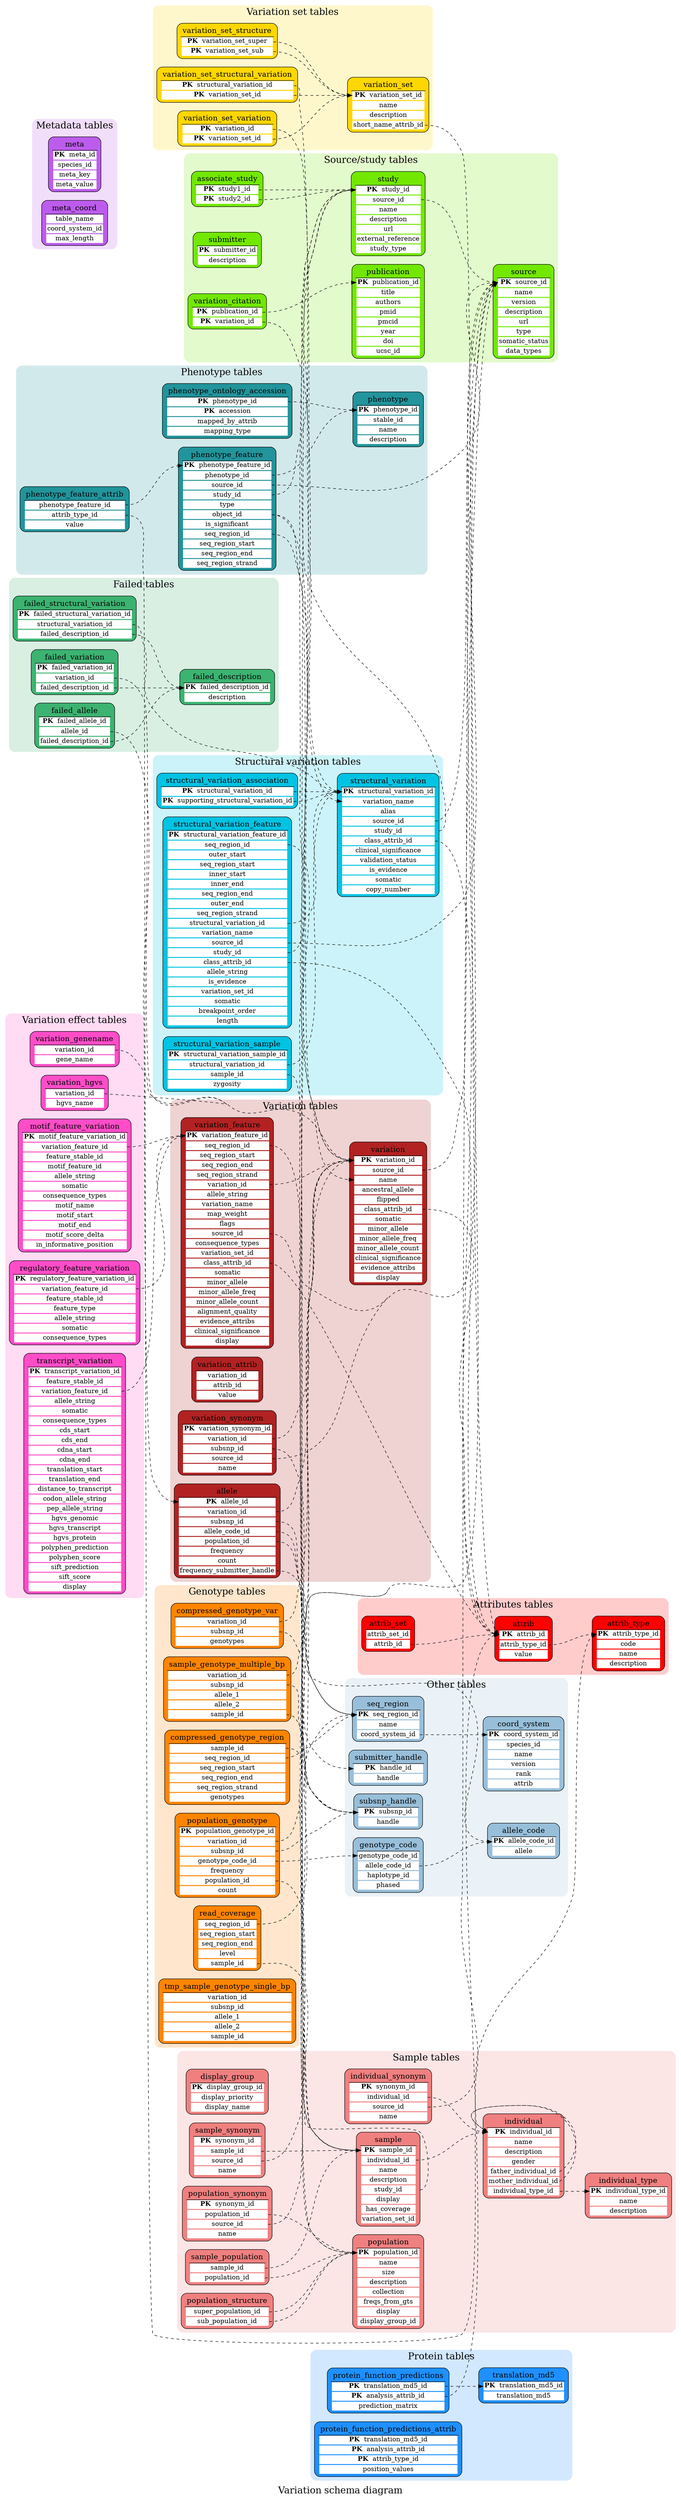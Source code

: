 digraph test {
	ratio="compress"; concentrate = "true"; fontsize = "20"; label = "Variation schema diagram"; rankdir = "LR";
	allele [fillcolor="#B22222", label=<<table border="0"><th><td><font point-size="16">allele</font></td></th><hr/><tr><td bgcolor="white" port="portallele_id"><B>PK</B>&nbsp;&nbsp;allele_id</td></tr><tr><td bgcolor="white" port="portvariation_id">variation_id</td></tr><tr><td bgcolor="white" port="portsubsnp_id">subsnp_id</td></tr><tr><td bgcolor="white" port="portallele_code_id">allele_code_id</td></tr><tr><td bgcolor="white" port="portpopulation_id">population_id</td></tr><tr><td bgcolor="white" port="portfrequency">frequency</td></tr><tr><td bgcolor="white" port="portcount">count</td></tr><tr><td bgcolor="white" port="portfrequency_submitter_handle">frequency_submitter_handle</td></tr></table>>, shape="box", style="filled,rounded"];
	allele_code [fillcolor="#98BFDA", label=<<table border="0"><th><td><font point-size="16">allele_code</font></td></th><hr/><tr><td bgcolor="white" port="portallele_code_id"><B>PK</B>&nbsp;&nbsp;allele_code_id</td></tr><tr><td bgcolor="white" port="portallele">allele</td></tr></table>>, shape="box", style="filled,rounded"];
	associate_study [fillcolor="#72E800", label=<<table border="0"><th><td><font point-size="16">associate_study</font></td></th><hr/><tr><td bgcolor="white" port="portstudy1_id"><B>PK</B>&nbsp;&nbsp;study1_id</td></tr><tr><td bgcolor="white" port="portstudy2_id"><B>PK</B>&nbsp;&nbsp;study2_id</td></tr></table>>, shape="box", style="filled,rounded"];
	attrib [fillcolor="#FF0000", label=<<table border="0"><th><td><font point-size="16">attrib</font></td></th><hr/><tr><td bgcolor="white" port="portattrib_id"><B>PK</B>&nbsp;&nbsp;attrib_id</td></tr><tr><td bgcolor="white" port="portattrib_type_id">attrib_type_id</td></tr><tr><td bgcolor="white" port="portvalue">value</td></tr></table>>, shape="box", style="filled,rounded"];
	attrib_set [fillcolor="#FF0000", label=<<table border="0"><th><td><font point-size="16">attrib_set</font></td></th><hr/><tr><td bgcolor="white" port="portattrib_set_id">attrib_set_id</td></tr><tr><td bgcolor="white" port="portattrib_id">attrib_id</td></tr></table>>, shape="box", style="filled,rounded"];
	attrib_type [fillcolor="#FF0000", label=<<table border="0"><th><td><font point-size="16">attrib_type</font></td></th><hr/><tr><td bgcolor="white" port="portattrib_type_id"><B>PK</B>&nbsp;&nbsp;attrib_type_id</td></tr><tr><td bgcolor="white" port="portcode">code</td></tr><tr><td bgcolor="white" port="portname">name</td></tr><tr><td bgcolor="white" port="portdescription">description</td></tr></table>>, shape="box", style="filled,rounded"];
	compressed_genotype_region [fillcolor="#FF8500", label=<<table border="0"><th><td><font point-size="16">compressed_genotype_region</font></td></th><hr/><tr><td bgcolor="white" port="portsample_id">sample_id</td></tr><tr><td bgcolor="white" port="portseq_region_id">seq_region_id</td></tr><tr><td bgcolor="white" port="portseq_region_start">seq_region_start</td></tr><tr><td bgcolor="white" port="portseq_region_end">seq_region_end</td></tr><tr><td bgcolor="white" port="portseq_region_strand">seq_region_strand</td></tr><tr><td bgcolor="white" port="portgenotypes">genotypes</td></tr></table>>, shape="box", style="filled,rounded"];
	compressed_genotype_var [fillcolor="#FF8500", label=<<table border="0"><th><td><font point-size="16">compressed_genotype_var</font></td></th><hr/><tr><td bgcolor="white" port="portvariation_id">variation_id</td></tr><tr><td bgcolor="white" port="portsubsnp_id">subsnp_id</td></tr><tr><td bgcolor="white" port="portgenotypes">genotypes</td></tr></table>>, shape="box", style="filled,rounded"];
	coord_system [fillcolor="#98BFDA", label=<<table border="0"><th><td><font point-size="16">coord_system</font></td></th><hr/><tr><td bgcolor="white" port="portcoord_system_id"><B>PK</B>&nbsp;&nbsp;coord_system_id</td></tr><tr><td bgcolor="white" port="portspecies_id">species_id</td></tr><tr><td bgcolor="white" port="portname">name</td></tr><tr><td bgcolor="white" port="portversion">version</td></tr><tr><td bgcolor="white" port="portrank">rank</td></tr><tr><td bgcolor="white" port="portattrib">attrib</td></tr></table>>, shape="box", style="filled,rounded"];
	display_group [fillcolor="#F08080", label=<<table border="0"><th><td><font point-size="16">display_group</font></td></th><hr/><tr><td bgcolor="white" port="portdisplay_group_id"><B>PK</B>&nbsp;&nbsp;display_group_id</td></tr><tr><td bgcolor="white" port="portdisplay_priority">display_priority</td></tr><tr><td bgcolor="white" port="portdisplay_name">display_name</td></tr></table>>, shape="box", style="filled,rounded"];
	failed_allele [fillcolor="#3CB371", label=<<table border="0"><th><td><font point-size="16">failed_allele</font></td></th><hr/><tr><td bgcolor="white" port="portfailed_allele_id"><B>PK</B>&nbsp;&nbsp;failed_allele_id</td></tr><tr><td bgcolor="white" port="portallele_id">allele_id</td></tr><tr><td bgcolor="white" port="portfailed_description_id">failed_description_id</td></tr></table>>, shape="box", style="filled,rounded"];
	failed_description [fillcolor="#3CB371", label=<<table border="0"><th><td><font point-size="16">failed_description</font></td></th><hr/><tr><td bgcolor="white" port="portfailed_description_id"><B>PK</B>&nbsp;&nbsp;failed_description_id</td></tr><tr><td bgcolor="white" port="portdescription">description</td></tr></table>>, shape="box", style="filled,rounded"];
	failed_structural_variation [fillcolor="#3CB371", label=<<table border="0"><th><td><font point-size="16">failed_structural_variation</font></td></th><hr/><tr><td bgcolor="white" port="portfailed_structural_variation_id"><B>PK</B>&nbsp;&nbsp;failed_structural_variation_id</td></tr><tr><td bgcolor="white" port="portstructural_variation_id">structural_variation_id</td></tr><tr><td bgcolor="white" port="portfailed_description_id">failed_description_id</td></tr></table>>, shape="box", style="filled,rounded"];
	failed_variation [fillcolor="#3CB371", label=<<table border="0"><th><td><font point-size="16">failed_variation</font></td></th><hr/><tr><td bgcolor="white" port="portfailed_variation_id"><B>PK</B>&nbsp;&nbsp;failed_variation_id</td></tr><tr><td bgcolor="white" port="portvariation_id">variation_id</td></tr><tr><td bgcolor="white" port="portfailed_description_id">failed_description_id</td></tr></table>>, shape="box", style="filled,rounded"];
	genotype_code [fillcolor="#98BFDA", label=<<table border="0"><th><td><font point-size="16">genotype_code</font></td></th><hr/><tr><td bgcolor="white" port="portgenotype_code_id">genotype_code_id</td></tr><tr><td bgcolor="white" port="portallele_code_id">allele_code_id</td></tr><tr><td bgcolor="white" port="porthaplotype_id">haplotype_id</td></tr><tr><td bgcolor="white" port="portphased">phased</td></tr></table>>, shape="box", style="filled,rounded"];
	individual [fillcolor="#F08080", label=<<table border="0"><th><td><font point-size="16">individual</font></td></th><hr/><tr><td bgcolor="white" port="portindividual_id"><B>PK</B>&nbsp;&nbsp;individual_id</td></tr><tr><td bgcolor="white" port="portname">name</td></tr><tr><td bgcolor="white" port="portdescription">description</td></tr><tr><td bgcolor="white" port="portgender">gender</td></tr><tr><td bgcolor="white" port="portfather_individual_id">father_individual_id</td></tr><tr><td bgcolor="white" port="portmother_individual_id">mother_individual_id</td></tr><tr><td bgcolor="white" port="portindividual_type_id">individual_type_id</td></tr></table>>, shape="box", style="filled,rounded"];
	individual_synonym [fillcolor="#F08080", label=<<table border="0"><th><td><font point-size="16">individual_synonym</font></td></th><hr/><tr><td bgcolor="white" port="portsynonym_id"><B>PK</B>&nbsp;&nbsp;synonym_id</td></tr><tr><td bgcolor="white" port="portindividual_id">individual_id</td></tr><tr><td bgcolor="white" port="portsource_id">source_id</td></tr><tr><td bgcolor="white" port="portname">name</td></tr></table>>, shape="box", style="filled,rounded"];
	individual_type [fillcolor="#F08080", label=<<table border="0"><th><td><font point-size="16">individual_type</font></td></th><hr/><tr><td bgcolor="white" port="portindividual_type_id"><B>PK</B>&nbsp;&nbsp;individual_type_id</td></tr><tr><td bgcolor="white" port="portname">name</td></tr><tr><td bgcolor="white" port="portdescription">description</td></tr></table>>, shape="box", style="filled,rounded"];
	meta [fillcolor="#BC5CEC", label=<<table border="0"><th><td><font point-size="16">meta</font></td></th><hr/><tr><td bgcolor="white" port="portmeta_id"><B>PK</B>&nbsp;&nbsp;meta_id</td></tr><tr><td bgcolor="white" port="portspecies_id">species_id</td></tr><tr><td bgcolor="white" port="portmeta_key">meta_key</td></tr><tr><td bgcolor="white" port="portmeta_value">meta_value</td></tr></table>>, shape="box", style="filled,rounded"];
	meta_coord [fillcolor="#BC5CEC", label=<<table border="0"><th><td><font point-size="16">meta_coord</font></td></th><hr/><tr><td bgcolor="white" port="porttable_name">table_name</td></tr><tr><td bgcolor="white" port="portcoord_system_id">coord_system_id</td></tr><tr><td bgcolor="white" port="portmax_length">max_length</td></tr></table>>, shape="box", style="filled,rounded"];
	motif_feature_variation [fillcolor="#FF4DC8", label=<<table border="0"><th><td><font point-size="16">motif_feature_variation</font></td></th><hr/><tr><td bgcolor="white" port="portmotif_feature_variation_id"><B>PK</B>&nbsp;&nbsp;motif_feature_variation_id</td></tr><tr><td bgcolor="white" port="portvariation_feature_id">variation_feature_id</td></tr><tr><td bgcolor="white" port="portfeature_stable_id">feature_stable_id</td></tr><tr><td bgcolor="white" port="portmotif_feature_id">motif_feature_id</td></tr><tr><td bgcolor="white" port="portallele_string">allele_string</td></tr><tr><td bgcolor="white" port="portsomatic">somatic</td></tr><tr><td bgcolor="white" port="portconsequence_types">consequence_types</td></tr><tr><td bgcolor="white" port="portmotif_name">motif_name</td></tr><tr><td bgcolor="white" port="portmotif_start">motif_start</td></tr><tr><td bgcolor="white" port="portmotif_end">motif_end</td></tr><tr><td bgcolor="white" port="portmotif_score_delta">motif_score_delta</td></tr><tr><td bgcolor="white" port="portin_informative_position">in_informative_position</td></tr></table>>, shape="box", style="filled,rounded"];
	phenotype [fillcolor="#22949B", label=<<table border="0"><th><td><font point-size="16">phenotype</font></td></th><hr/><tr><td bgcolor="white" port="portphenotype_id"><B>PK</B>&nbsp;&nbsp;phenotype_id</td></tr><tr><td bgcolor="white" port="portstable_id">stable_id</td></tr><tr><td bgcolor="white" port="portname">name</td></tr><tr><td bgcolor="white" port="portdescription">description</td></tr></table>>, shape="box", style="filled,rounded"];
	phenotype_feature [fillcolor="#22949B", label=<<table border="0"><th><td><font point-size="16">phenotype_feature</font></td></th><hr/><tr><td bgcolor="white" port="portphenotype_feature_id"><B>PK</B>&nbsp;&nbsp;phenotype_feature_id</td></tr><tr><td bgcolor="white" port="portphenotype_id">phenotype_id</td></tr><tr><td bgcolor="white" port="portsource_id">source_id</td></tr><tr><td bgcolor="white" port="portstudy_id">study_id</td></tr><tr><td bgcolor="white" port="porttype">type</td></tr><tr><td bgcolor="white" port="portobject_id">object_id</td></tr><tr><td bgcolor="white" port="portis_significant">is_significant</td></tr><tr><td bgcolor="white" port="portseq_region_id">seq_region_id</td></tr><tr><td bgcolor="white" port="portseq_region_start">seq_region_start</td></tr><tr><td bgcolor="white" port="portseq_region_end">seq_region_end</td></tr><tr><td bgcolor="white" port="portseq_region_strand">seq_region_strand</td></tr></table>>, shape="box", style="filled,rounded"];
	phenotype_feature_attrib [fillcolor="#22949B", label=<<table border="0"><th><td><font point-size="16">phenotype_feature_attrib</font></td></th><hr/><tr><td bgcolor="white" port="portphenotype_feature_id">phenotype_feature_id</td></tr><tr><td bgcolor="white" port="portattrib_type_id">attrib_type_id</td></tr><tr><td bgcolor="white" port="portvalue">value</td></tr></table>>, shape="box", style="filled,rounded"];
	phenotype_ontology_accession [fillcolor="#22949B", label=<<table border="0"><th><td><font point-size="16">phenotype_ontology_accession</font></td></th><hr/><tr><td bgcolor="white" port="portphenotype_id"><B>PK</B>&nbsp;&nbsp;phenotype_id</td></tr><tr><td bgcolor="white" port="portaccession"><B>PK</B>&nbsp;&nbsp;accession</td></tr><tr><td bgcolor="white" port="portmapped_by_attrib">mapped_by_attrib</td></tr><tr><td bgcolor="white" port="portmapping_type">mapping_type</td></tr></table>>, shape="box", style="filled,rounded"];
	population [fillcolor="#F08080", label=<<table border="0"><th><td><font point-size="16">population</font></td></th><hr/><tr><td bgcolor="white" port="portpopulation_id"><B>PK</B>&nbsp;&nbsp;population_id</td></tr><tr><td bgcolor="white" port="portname">name</td></tr><tr><td bgcolor="white" port="portsize">size</td></tr><tr><td bgcolor="white" port="portdescription">description</td></tr><tr><td bgcolor="white" port="portcollection">collection</td></tr><tr><td bgcolor="white" port="portfreqs_from_gts">freqs_from_gts</td></tr><tr><td bgcolor="white" port="portdisplay">display</td></tr><tr><td bgcolor="white" port="portdisplay_group_id">display_group_id</td></tr></table>>, shape="box", style="filled,rounded"];
	population_genotype [fillcolor="#FF8500", label=<<table border="0"><th><td><font point-size="16">population_genotype</font></td></th><hr/><tr><td bgcolor="white" port="portpopulation_genotype_id"><B>PK</B>&nbsp;&nbsp;population_genotype_id</td></tr><tr><td bgcolor="white" port="portvariation_id">variation_id</td></tr><tr><td bgcolor="white" port="portsubsnp_id">subsnp_id</td></tr><tr><td bgcolor="white" port="portgenotype_code_id">genotype_code_id</td></tr><tr><td bgcolor="white" port="portfrequency">frequency</td></tr><tr><td bgcolor="white" port="portpopulation_id">population_id</td></tr><tr><td bgcolor="white" port="portcount">count</td></tr></table>>, shape="box", style="filled,rounded"];
	population_structure [fillcolor="#F08080", label=<<table border="0"><th><td><font point-size="16">population_structure</font></td></th><hr/><tr><td bgcolor="white" port="portsuper_population_id">super_population_id</td></tr><tr><td bgcolor="white" port="portsub_population_id">sub_population_id</td></tr></table>>, shape="box", style="filled,rounded"];
	population_synonym [fillcolor="#F08080", label=<<table border="0"><th><td><font point-size="16">population_synonym</font></td></th><hr/><tr><td bgcolor="white" port="portsynonym_id"><B>PK</B>&nbsp;&nbsp;synonym_id</td></tr><tr><td bgcolor="white" port="portpopulation_id">population_id</td></tr><tr><td bgcolor="white" port="portsource_id">source_id</td></tr><tr><td bgcolor="white" port="portname">name</td></tr></table>>, shape="box", style="filled,rounded"];
	protein_function_predictions [fillcolor="#1E90FF", label=<<table border="0"><th><td><font point-size="16">protein_function_predictions</font></td></th><hr/><tr><td bgcolor="white" port="porttranslation_md5_id"><B>PK</B>&nbsp;&nbsp;translation_md5_id</td></tr><tr><td bgcolor="white" port="portanalysis_attrib_id"><B>PK</B>&nbsp;&nbsp;analysis_attrib_id</td></tr><tr><td bgcolor="white" port="portprediction_matrix">prediction_matrix</td></tr></table>>, shape="box", style="filled,rounded"];
	protein_function_predictions_attrib [fillcolor="#1E90FF", label=<<table border="0"><th><td><font point-size="16">protein_function_predictions_attrib</font></td></th><hr/><tr><td bgcolor="white" port="porttranslation_md5_id"><B>PK</B>&nbsp;&nbsp;translation_md5_id</td></tr><tr><td bgcolor="white" port="portanalysis_attrib_id"><B>PK</B>&nbsp;&nbsp;analysis_attrib_id</td></tr><tr><td bgcolor="white" port="portattrib_type_id"><B>PK</B>&nbsp;&nbsp;attrib_type_id</td></tr><tr><td bgcolor="white" port="portposition_values">position_values</td></tr></table>>, shape="box", style="filled,rounded"];
	publication [fillcolor="#72E800", label=<<table border="0"><th><td><font point-size="16">publication</font></td></th><hr/><tr><td bgcolor="white" port="portpublication_id"><B>PK</B>&nbsp;&nbsp;publication_id</td></tr><tr><td bgcolor="white" port="porttitle">title</td></tr><tr><td bgcolor="white" port="portauthors">authors</td></tr><tr><td bgcolor="white" port="portpmid">pmid</td></tr><tr><td bgcolor="white" port="portpmcid">pmcid</td></tr><tr><td bgcolor="white" port="portyear">year</td></tr><tr><td bgcolor="white" port="portdoi">doi</td></tr><tr><td bgcolor="white" port="portucsc_id">ucsc_id</td></tr></table>>, shape="box", style="filled,rounded"];
	read_coverage [fillcolor="#FF8500", label=<<table border="0"><th><td><font point-size="16">read_coverage</font></td></th><hr/><tr><td bgcolor="white" port="portseq_region_id">seq_region_id</td></tr><tr><td bgcolor="white" port="portseq_region_start">seq_region_start</td></tr><tr><td bgcolor="white" port="portseq_region_end">seq_region_end</td></tr><tr><td bgcolor="white" port="portlevel">level</td></tr><tr><td bgcolor="white" port="portsample_id">sample_id</td></tr></table>>, shape="box", style="filled,rounded"];
	regulatory_feature_variation [fillcolor="#FF4DC8", label=<<table border="0"><th><td><font point-size="16">regulatory_feature_variation</font></td></th><hr/><tr><td bgcolor="white" port="portregulatory_feature_variation_id"><B>PK</B>&nbsp;&nbsp;regulatory_feature_variation_id</td></tr><tr><td bgcolor="white" port="portvariation_feature_id">variation_feature_id</td></tr><tr><td bgcolor="white" port="portfeature_stable_id">feature_stable_id</td></tr><tr><td bgcolor="white" port="portfeature_type">feature_type</td></tr><tr><td bgcolor="white" port="portallele_string">allele_string</td></tr><tr><td bgcolor="white" port="portsomatic">somatic</td></tr><tr><td bgcolor="white" port="portconsequence_types">consequence_types</td></tr></table>>, shape="box", style="filled,rounded"];
	sample [fillcolor="#F08080", label=<<table border="0"><th><td><font point-size="16">sample</font></td></th><hr/><tr><td bgcolor="white" port="portsample_id"><B>PK</B>&nbsp;&nbsp;sample_id</td></tr><tr><td bgcolor="white" port="portindividual_id">individual_id</td></tr><tr><td bgcolor="white" port="portname">name</td></tr><tr><td bgcolor="white" port="portdescription">description</td></tr><tr><td bgcolor="white" port="portstudy_id">study_id</td></tr><tr><td bgcolor="white" port="portdisplay">display</td></tr><tr><td bgcolor="white" port="porthas_coverage">has_coverage</td></tr><tr><td bgcolor="white" port="portvariation_set_id">variation_set_id</td></tr></table>>, shape="box", style="filled,rounded"];
	sample_genotype_multiple_bp [fillcolor="#FF8500", label=<<table border="0"><th><td><font point-size="16">sample_genotype_multiple_bp</font></td></th><hr/><tr><td bgcolor="white" port="portvariation_id">variation_id</td></tr><tr><td bgcolor="white" port="portsubsnp_id">subsnp_id</td></tr><tr><td bgcolor="white" port="portallele_1">allele_1</td></tr><tr><td bgcolor="white" port="portallele_2">allele_2</td></tr><tr><td bgcolor="white" port="portsample_id">sample_id</td></tr></table>>, shape="box", style="filled,rounded"];
	sample_population [fillcolor="#F08080", label=<<table border="0"><th><td><font point-size="16">sample_population</font></td></th><hr/><tr><td bgcolor="white" port="portsample_id">sample_id</td></tr><tr><td bgcolor="white" port="portpopulation_id">population_id</td></tr></table>>, shape="box", style="filled,rounded"];
	sample_synonym [fillcolor="#F08080", label=<<table border="0"><th><td><font point-size="16">sample_synonym</font></td></th><hr/><tr><td bgcolor="white" port="portsynonym_id"><B>PK</B>&nbsp;&nbsp;synonym_id</td></tr><tr><td bgcolor="white" port="portsample_id">sample_id</td></tr><tr><td bgcolor="white" port="portsource_id">source_id</td></tr><tr><td bgcolor="white" port="portname">name</td></tr></table>>, shape="box", style="filled,rounded"];
	seq_region [fillcolor="#98BFDA", label=<<table border="0"><th><td><font point-size="16">seq_region</font></td></th><hr/><tr><td bgcolor="white" port="portseq_region_id"><B>PK</B>&nbsp;&nbsp;seq_region_id</td></tr><tr><td bgcolor="white" port="portname">name</td></tr><tr><td bgcolor="white" port="portcoord_system_id">coord_system_id</td></tr></table>>, shape="box", style="filled,rounded"];
	source [fillcolor="#72E800", label=<<table border="0"><th><td><font point-size="16">source</font></td></th><hr/><tr><td bgcolor="white" port="portsource_id"><B>PK</B>&nbsp;&nbsp;source_id</td></tr><tr><td bgcolor="white" port="portname">name</td></tr><tr><td bgcolor="white" port="portversion">version</td></tr><tr><td bgcolor="white" port="portdescription">description</td></tr><tr><td bgcolor="white" port="porturl">url</td></tr><tr><td bgcolor="white" port="porttype">type</td></tr><tr><td bgcolor="white" port="portsomatic_status">somatic_status</td></tr><tr><td bgcolor="white" port="portdata_types">data_types</td></tr></table>>, shape="box", style="filled,rounded"];
	structural_variation [fillcolor="#01C3E3", label=<<table border="0"><th><td><font point-size="16">structural_variation</font></td></th><hr/><tr><td bgcolor="white" port="portstructural_variation_id"><B>PK</B>&nbsp;&nbsp;structural_variation_id</td></tr><tr><td bgcolor="white" port="portvariation_name">variation_name</td></tr><tr><td bgcolor="white" port="portalias">alias</td></tr><tr><td bgcolor="white" port="portsource_id">source_id</td></tr><tr><td bgcolor="white" port="portstudy_id">study_id</td></tr><tr><td bgcolor="white" port="portclass_attrib_id">class_attrib_id</td></tr><tr><td bgcolor="white" port="portclinical_significance">clinical_significance</td></tr><tr><td bgcolor="white" port="portvalidation_status">validation_status</td></tr><tr><td bgcolor="white" port="portis_evidence">is_evidence</td></tr><tr><td bgcolor="white" port="portsomatic">somatic</td></tr><tr><td bgcolor="white" port="portcopy_number">copy_number</td></tr></table>>, shape="box", style="filled,rounded"];
	structural_variation_association [fillcolor="#01C3E3", label=<<table border="0"><th><td><font point-size="16">structural_variation_association</font></td></th><hr/><tr><td bgcolor="white" port="portstructural_variation_id"><B>PK</B>&nbsp;&nbsp;structural_variation_id</td></tr><tr><td bgcolor="white" port="portsupporting_structural_variation_id"><B>PK</B>&nbsp;&nbsp;supporting_structural_variation_id</td></tr></table>>, shape="box", style="filled,rounded"];
	structural_variation_feature [fillcolor="#01C3E3", label=<<table border="0"><th><td><font point-size="16">structural_variation_feature</font></td></th><hr/><tr><td bgcolor="white" port="portstructural_variation_feature_id"><B>PK</B>&nbsp;&nbsp;structural_variation_feature_id</td></tr><tr><td bgcolor="white" port="portseq_region_id">seq_region_id</td></tr><tr><td bgcolor="white" port="portouter_start">outer_start</td></tr><tr><td bgcolor="white" port="portseq_region_start">seq_region_start</td></tr><tr><td bgcolor="white" port="portinner_start">inner_start</td></tr><tr><td bgcolor="white" port="portinner_end">inner_end</td></tr><tr><td bgcolor="white" port="portseq_region_end">seq_region_end</td></tr><tr><td bgcolor="white" port="portouter_end">outer_end</td></tr><tr><td bgcolor="white" port="portseq_region_strand">seq_region_strand</td></tr><tr><td bgcolor="white" port="portstructural_variation_id">structural_variation_id</td></tr><tr><td bgcolor="white" port="portvariation_name">variation_name</td></tr><tr><td bgcolor="white" port="portsource_id">source_id</td></tr><tr><td bgcolor="white" port="portstudy_id">study_id</td></tr><tr><td bgcolor="white" port="portclass_attrib_id">class_attrib_id</td></tr><tr><td bgcolor="white" port="portallele_string">allele_string</td></tr><tr><td bgcolor="white" port="portis_evidence">is_evidence</td></tr><tr><td bgcolor="white" port="portvariation_set_id">variation_set_id</td></tr><tr><td bgcolor="white" port="portsomatic">somatic</td></tr><tr><td bgcolor="white" port="portbreakpoint_order">breakpoint_order</td></tr><tr><td bgcolor="white" port="portlength">length</td></tr></table>>, shape="box", style="filled,rounded"];
	structural_variation_sample [fillcolor="#01C3E3", label=<<table border="0"><th><td><font point-size="16">structural_variation_sample</font></td></th><hr/><tr><td bgcolor="white" port="portstructural_variation_sample_id"><B>PK</B>&nbsp;&nbsp;structural_variation_sample_id</td></tr><tr><td bgcolor="white" port="portstructural_variation_id">structural_variation_id</td></tr><tr><td bgcolor="white" port="portsample_id">sample_id</td></tr><tr><td bgcolor="white" port="portzygosity">zygosity</td></tr></table>>, shape="box", style="filled,rounded"];
	study [fillcolor="#72E800", label=<<table border="0"><th><td><font point-size="16">study</font></td></th><hr/><tr><td bgcolor="white" port="portstudy_id"><B>PK</B>&nbsp;&nbsp;study_id</td></tr><tr><td bgcolor="white" port="portsource_id">source_id</td></tr><tr><td bgcolor="white" port="portname">name</td></tr><tr><td bgcolor="white" port="portdescription">description</td></tr><tr><td bgcolor="white" port="porturl">url</td></tr><tr><td bgcolor="white" port="portexternal_reference">external_reference</td></tr><tr><td bgcolor="white" port="portstudy_type">study_type</td></tr></table>>, shape="box", style="filled,rounded"];
	submitter [fillcolor="#72E800", label=<<table border="0"><th><td><font point-size="16">submitter</font></td></th><hr/><tr><td bgcolor="white" port="portsubmitter_id"><B>PK</B>&nbsp;&nbsp;submitter_id</td></tr><tr><td bgcolor="white" port="portdescription">description</td></tr></table>>, shape="box", style="filled,rounded"];
	submitter_handle [fillcolor="#98BFDA", label=<<table border="0"><th><td><font point-size="16">submitter_handle</font></td></th><hr/><tr><td bgcolor="white" port="porthandle_id"><B>PK</B>&nbsp;&nbsp;handle_id</td></tr><tr><td bgcolor="white" port="porthandle">handle</td></tr></table>>, shape="box", style="filled,rounded"];
	subsnp_handle [fillcolor="#98BFDA", label=<<table border="0"><th><td><font point-size="16">subsnp_handle</font></td></th><hr/><tr><td bgcolor="white" port="portsubsnp_id"><B>PK</B>&nbsp;&nbsp;subsnp_id</td></tr><tr><td bgcolor="white" port="porthandle">handle</td></tr></table>>, shape="box", style="filled,rounded"];
	tmp_sample_genotype_single_bp [fillcolor="#FF8500", label=<<table border="0"><th><td><font point-size="16">tmp_sample_genotype_single_bp</font></td></th><hr/><tr><td bgcolor="white" port="portvariation_id">variation_id</td></tr><tr><td bgcolor="white" port="portsubsnp_id">subsnp_id</td></tr><tr><td bgcolor="white" port="portallele_1">allele_1</td></tr><tr><td bgcolor="white" port="portallele_2">allele_2</td></tr><tr><td bgcolor="white" port="portsample_id">sample_id</td></tr></table>>, shape="box", style="filled,rounded"];
	transcript_variation [fillcolor="#FF4DC8", label=<<table border="0"><th><td><font point-size="16">transcript_variation</font></td></th><hr/><tr><td bgcolor="white" port="porttranscript_variation_id"><B>PK</B>&nbsp;&nbsp;transcript_variation_id</td></tr><tr><td bgcolor="white" port="portfeature_stable_id">feature_stable_id</td></tr><tr><td bgcolor="white" port="portvariation_feature_id">variation_feature_id</td></tr><tr><td bgcolor="white" port="portallele_string">allele_string</td></tr><tr><td bgcolor="white" port="portsomatic">somatic</td></tr><tr><td bgcolor="white" port="portconsequence_types">consequence_types</td></tr><tr><td bgcolor="white" port="portcds_start">cds_start</td></tr><tr><td bgcolor="white" port="portcds_end">cds_end</td></tr><tr><td bgcolor="white" port="portcdna_start">cdna_start</td></tr><tr><td bgcolor="white" port="portcdna_end">cdna_end</td></tr><tr><td bgcolor="white" port="porttranslation_start">translation_start</td></tr><tr><td bgcolor="white" port="porttranslation_end">translation_end</td></tr><tr><td bgcolor="white" port="portdistance_to_transcript">distance_to_transcript</td></tr><tr><td bgcolor="white" port="portcodon_allele_string">codon_allele_string</td></tr><tr><td bgcolor="white" port="portpep_allele_string">pep_allele_string</td></tr><tr><td bgcolor="white" port="porthgvs_genomic">hgvs_genomic</td></tr><tr><td bgcolor="white" port="porthgvs_transcript">hgvs_transcript</td></tr><tr><td bgcolor="white" port="porthgvs_protein">hgvs_protein</td></tr><tr><td bgcolor="white" port="portpolyphen_prediction">polyphen_prediction</td></tr><tr><td bgcolor="white" port="portpolyphen_score">polyphen_score</td></tr><tr><td bgcolor="white" port="portsift_prediction">sift_prediction</td></tr><tr><td bgcolor="white" port="portsift_score">sift_score</td></tr><tr><td bgcolor="white" port="portdisplay">display</td></tr></table>>, shape="box", style="filled,rounded"];
	translation_md5 [fillcolor="#1E90FF", label=<<table border="0"><th><td><font point-size="16">translation_md5</font></td></th><hr/><tr><td bgcolor="white" port="porttranslation_md5_id"><B>PK</B>&nbsp;&nbsp;translation_md5_id</td></tr><tr><td bgcolor="white" port="porttranslation_md5">translation_md5</td></tr></table>>, shape="box", style="filled,rounded"];
	variation [fillcolor="#B22222", label=<<table border="0"><th><td><font point-size="16">variation</font></td></th><hr/><tr><td bgcolor="white" port="portvariation_id"><B>PK</B>&nbsp;&nbsp;variation_id</td></tr><tr><td bgcolor="white" port="portsource_id">source_id</td></tr><tr><td bgcolor="white" port="portname">name</td></tr><tr><td bgcolor="white" port="portancestral_allele">ancestral_allele</td></tr><tr><td bgcolor="white" port="portflipped">flipped</td></tr><tr><td bgcolor="white" port="portclass_attrib_id">class_attrib_id</td></tr><tr><td bgcolor="white" port="portsomatic">somatic</td></tr><tr><td bgcolor="white" port="portminor_allele">minor_allele</td></tr><tr><td bgcolor="white" port="portminor_allele_freq">minor_allele_freq</td></tr><tr><td bgcolor="white" port="portminor_allele_count">minor_allele_count</td></tr><tr><td bgcolor="white" port="portclinical_significance">clinical_significance</td></tr><tr><td bgcolor="white" port="portevidence_attribs">evidence_attribs</td></tr><tr><td bgcolor="white" port="portdisplay">display</td></tr></table>>, shape="box", style="filled,rounded"];
	variation_attrib [fillcolor="#B22222", label=<<table border="0"><th><td><font point-size="16">variation_attrib</font></td></th><hr/><tr><td bgcolor="white" port="portvariation_id">variation_id</td></tr><tr><td bgcolor="white" port="portattrib_id">attrib_id</td></tr><tr><td bgcolor="white" port="portvalue">value</td></tr></table>>, shape="box", style="filled,rounded"];
	variation_citation [fillcolor="#72E800", label=<<table border="0"><th><td><font point-size="16">variation_citation</font></td></th><hr/><tr><td bgcolor="white" port="portpublication_id"><B>PK</B>&nbsp;&nbsp;publication_id</td></tr><tr><td bgcolor="white" port="portvariation_id"><B>PK</B>&nbsp;&nbsp;variation_id</td></tr></table>>, shape="box", style="filled,rounded"];
	variation_feature [fillcolor="#B22222", label=<<table border="0"><th><td><font point-size="16">variation_feature</font></td></th><hr/><tr><td bgcolor="white" port="portvariation_feature_id"><B>PK</B>&nbsp;&nbsp;variation_feature_id</td></tr><tr><td bgcolor="white" port="portseq_region_id">seq_region_id</td></tr><tr><td bgcolor="white" port="portseq_region_start">seq_region_start</td></tr><tr><td bgcolor="white" port="portseq_region_end">seq_region_end</td></tr><tr><td bgcolor="white" port="portseq_region_strand">seq_region_strand</td></tr><tr><td bgcolor="white" port="portvariation_id">variation_id</td></tr><tr><td bgcolor="white" port="portallele_string">allele_string</td></tr><tr><td bgcolor="white" port="portvariation_name">variation_name</td></tr><tr><td bgcolor="white" port="portmap_weight">map_weight</td></tr><tr><td bgcolor="white" port="portflags">flags</td></tr><tr><td bgcolor="white" port="portsource_id">source_id</td></tr><tr><td bgcolor="white" port="portconsequence_types">consequence_types</td></tr><tr><td bgcolor="white" port="portvariation_set_id">variation_set_id</td></tr><tr><td bgcolor="white" port="portclass_attrib_id">class_attrib_id</td></tr><tr><td bgcolor="white" port="portsomatic">somatic</td></tr><tr><td bgcolor="white" port="portminor_allele">minor_allele</td></tr><tr><td bgcolor="white" port="portminor_allele_freq">minor_allele_freq</td></tr><tr><td bgcolor="white" port="portminor_allele_count">minor_allele_count</td></tr><tr><td bgcolor="white" port="portalignment_quality">alignment_quality</td></tr><tr><td bgcolor="white" port="portevidence_attribs">evidence_attribs</td></tr><tr><td bgcolor="white" port="portclinical_significance">clinical_significance</td></tr><tr><td bgcolor="white" port="portdisplay">display</td></tr></table>>, shape="box", style="filled,rounded"];
	variation_genename [fillcolor="#FF4DC8", label=<<table border="0"><th><td><font point-size="16">variation_genename</font></td></th><hr/><tr><td bgcolor="white" port="portvariation_id">variation_id</td></tr><tr><td bgcolor="white" port="portgene_name">gene_name</td></tr></table>>, shape="box", style="filled,rounded"];
	variation_hgvs [fillcolor="#FF4DC8", label=<<table border="0"><th><td><font point-size="16">variation_hgvs</font></td></th><hr/><tr><td bgcolor="white" port="portvariation_id">variation_id</td></tr><tr><td bgcolor="white" port="porthgvs_name">hgvs_name</td></tr></table>>, shape="box", style="filled,rounded"];
	variation_set [fillcolor="#FFD700", label=<<table border="0"><th><td><font point-size="16">variation_set</font></td></th><hr/><tr><td bgcolor="white" port="portvariation_set_id"><B>PK</B>&nbsp;&nbsp;variation_set_id</td></tr><tr><td bgcolor="white" port="portname">name</td></tr><tr><td bgcolor="white" port="portdescription">description</td></tr><tr><td bgcolor="white" port="portshort_name_attrib_id">short_name_attrib_id</td></tr></table>>, shape="box", style="filled,rounded"];
	variation_set_structural_variation [fillcolor="#FFD700", label=<<table border="0"><th><td><font point-size="16">variation_set_structural_variation</font></td></th><hr/><tr><td bgcolor="white" port="portstructural_variation_id"><B>PK</B>&nbsp;&nbsp;structural_variation_id</td></tr><tr><td bgcolor="white" port="portvariation_set_id"><B>PK</B>&nbsp;&nbsp;variation_set_id</td></tr></table>>, shape="box", style="filled,rounded"];
	variation_set_structure [fillcolor="#FFD700", label=<<table border="0"><th><td><font point-size="16">variation_set_structure</font></td></th><hr/><tr><td bgcolor="white" port="portvariation_set_super"><B>PK</B>&nbsp;&nbsp;variation_set_super</td></tr><tr><td bgcolor="white" port="portvariation_set_sub"><B>PK</B>&nbsp;&nbsp;variation_set_sub</td></tr></table>>, shape="box", style="filled,rounded"];
	variation_set_variation [fillcolor="#FFD700", label=<<table border="0"><th><td><font point-size="16">variation_set_variation</font></td></th><hr/><tr><td bgcolor="white" port="portvariation_id"><B>PK</B>&nbsp;&nbsp;variation_id</td></tr><tr><td bgcolor="white" port="portvariation_set_id"><B>PK</B>&nbsp;&nbsp;variation_set_id</td></tr></table>>, shape="box", style="filled,rounded"];
	variation_synonym [fillcolor="#B22222", label=<<table border="0"><th><td><font point-size="16">variation_synonym</font></td></th><hr/><tr><td bgcolor="white" port="portvariation_synonym_id"><B>PK</B>&nbsp;&nbsp;variation_synonym_id</td></tr><tr><td bgcolor="white" port="portvariation_id">variation_id</td></tr><tr><td bgcolor="white" port="portsubsnp_id">subsnp_id</td></tr><tr><td bgcolor="white" port="portsource_id">source_id</td></tr><tr><td bgcolor="white" port="portname">name</td></tr></table>>, shape="box", style="filled,rounded"];
	"allele":portallele_code_id:e -> "allele_code":portallele_code_id:w [style="dashed"];
	"allele":portpopulation_id:e -> "population":portpopulation_id:w [style="dashed"];
	"allele":portfrequency_submitter_handle:e -> "submitter_handle":porthandle_id:w [style="dashed"];
	"allele":portsubsnp_id:e -> "subsnp_handle":portsubsnp_id:w [style="dashed"];
	"allele":portvariation_id:e -> "variation":portvariation_id:w [style="dashed"];
	"associate_study":portstudy1_id:e -> "study":portstudy_id:w [style="dashed"];
	"associate_study":portstudy2_id:e -> "study":portstudy_id:w [style="dashed"];
	"attrib":portattrib_type_id:e -> "attrib_type":portattrib_type_id:w [style="dashed"];
	"attrib_set":portattrib_id:e -> "attrib":portattrib_id:w [style="dashed"];
	"compressed_genotype_region":portsample_id:e -> "sample":portsample_id:w [style="dashed"];
	"compressed_genotype_region":portseq_region_id:e -> "seq_region":portseq_region_id:w [style="dashed"];
	"compressed_genotype_var":portsubsnp_id:e -> "subsnp_handle":portsubsnp_id:w [style="dashed"];
	"compressed_genotype_var":portvariation_id:e -> "variation":portvariation_id:w [style="dashed"];
	"failed_allele":portallele_id:e -> "allele":portallele_id:w [style="dashed"];
	"failed_allele":portfailed_description_id:e -> "failed_description":portfailed_description_id:w [style="dashed"];
	"failed_structural_variation":portfailed_description_id:e -> "failed_description":portfailed_description_id:w [style="dashed"];
	"failed_structural_variation":portstructural_variation_id:e -> "structural_variation":portstructural_variation_id:w [style="dashed"];
	"failed_variation":portfailed_description_id:e -> "failed_description":portfailed_description_id:w [style="dashed"];
	"failed_variation":portvariation_id:e -> "variation":portvariation_id:w [style="dashed"];
	"genotype_code":portallele_code_id:e -> "allele_code":portallele_code_id:w [style="dashed"];
	"individual":portfather_individual_id:e -> "individual":portindividual_id:w [style="dashed"];
	"individual":portmother_individual_id:e -> "individual":portindividual_id:w [style="dashed"];
	"individual":portindividual_type_id:e -> "individual_type":portindividual_type_id:w [style="dashed"];
	"individual_synonym":portindividual_id:e -> "individual":portindividual_id:w [style="dashed"];
	"individual_synonym":portsource_id:e -> "source":portsource_id:w [style="dashed"];
	"motif_feature_variation":portvariation_feature_id:e -> "variation_feature":portvariation_feature_id:w [style="dashed"];
	"phenotype_feature":portphenotype_id:e -> "phenotype":portphenotype_id:w [style="dashed"];
	"phenotype_feature":portseq_region_id:e -> "seq_region":portseq_region_id:w [style="dashed"];
	"phenotype_feature":portsource_id:e -> "source":portsource_id:w [style="dashed"];
	"phenotype_feature":portobject_id:e -> "structural_variation":portvariation_name:w [style="dashed"];
	"phenotype_feature":portstudy_id:e -> "study":portstudy_id:w [style="dashed"];
	"phenotype_feature":portobject_id:e -> "variation":portname:w [style="dashed"];
	"phenotype_feature_attrib":portattrib_type_id:e -> "attrib_type":portattrib_type_id:w [style="dashed"];
	"phenotype_feature_attrib":portphenotype_feature_id:e -> "phenotype_feature":portphenotype_feature_id:w [style="dashed"];
	"phenotype_ontology_accession":portphenotype_id:e -> "phenotype":portphenotype_id:w [style="dashed"];
	"population_genotype":portgenotype_code_id:e -> "genotype_code":portgenotype_code_id:w [style="dashed"];
	"population_genotype":portpopulation_id:e -> "population":portpopulation_id:w [style="dashed"];
	"population_genotype":portsubsnp_id:e -> "subsnp_handle":portsubsnp_id:w [style="dashed"];
	"population_genotype":portvariation_id:e -> "variation":portvariation_id:w [style="dashed"];
	"population_structure":portsuper_population_id:e -> "population":portpopulation_id:w [style="dashed"];
	"population_structure":portsub_population_id:e -> "population":portpopulation_id:w [style="dashed"];
	"population_synonym":portpopulation_id:e -> "population":portpopulation_id:w [style="dashed"];
	"population_synonym":portsource_id:e -> "source":portsource_id:w [style="dashed"];
	"protein_function_predictions":portanalysis_attrib_id:e -> "attrib":portattrib_id:w [style="dashed"];
	"protein_function_predictions":porttranslation_md5_id:e -> "translation_md5":porttranslation_md5_id:w [style="dashed"];
	"read_coverage":portsample_id:e -> "sample":portsample_id:w [style="dashed"];
	"read_coverage":portseq_region_id:e -> "seq_region":portseq_region_id:w [style="dashed"];
	"regulatory_feature_variation":portvariation_feature_id:e -> "variation_feature":portvariation_feature_id:w [style="dashed"];
	"sample":portindividual_id:e -> "individual":portindividual_id:w [style="dashed"];
	"sample":portstudy_id:e -> "study":portstudy_id:w [style="dashed"];
	"sample_genotype_multiple_bp":portsample_id:e -> "sample":portsample_id:w [style="dashed"];
	"sample_genotype_multiple_bp":portsubsnp_id:e -> "subsnp_handle":portsubsnp_id:w [style="dashed"];
	"sample_genotype_multiple_bp":portvariation_id:e -> "variation":portvariation_id:w [style="dashed"];
	"sample_population":portpopulation_id:e -> "population":portpopulation_id:w [style="dashed"];
	"sample_population":portsample_id:e -> "sample":portsample_id:w [style="dashed"];
	"sample_synonym":portsample_id:e -> "sample":portsample_id:w [style="dashed"];
	"sample_synonym":portsource_id:e -> "source":portsource_id:w [style="dashed"];
	"seq_region":portcoord_system_id:e -> "coord_system":portcoord_system_id:w [style="dashed"];
	"structural_variation":portclass_attrib_id:e -> "attrib":portattrib_id:w [style="dashed"];
	"structural_variation":portsource_id:e -> "source":portsource_id:w [style="dashed"];
	"structural_variation":portstudy_id:e -> "study":portstudy_id:w [style="dashed"];
	"structural_variation_association":portstructural_variation_id:e -> "structural_variation":portstructural_variation_id:w [style="dashed"];
	"structural_variation_association":portsupporting_structural_variation_id:e -> "structural_variation":portstructural_variation_id:w [style="dashed"];
	"structural_variation_feature":portclass_attrib_id:e -> "attrib":portattrib_id:w [style="dashed"];
	"structural_variation_feature":portseq_region_id:e -> "seq_region":portseq_region_id:w [style="dashed"];
	"structural_variation_feature":portsource_id:e -> "source":portsource_id:w [style="dashed"];
	"structural_variation_feature":portstructural_variation_id:e -> "structural_variation":portstructural_variation_id:w [style="dashed"];
	"structural_variation_feature":portstudy_id:e -> "study":portstudy_id:w [style="dashed"];
	"structural_variation_sample":portsample_id:e -> "sample":portsample_id:w [style="dashed"];
	"structural_variation_sample":portstructural_variation_id:e -> "structural_variation":portstructural_variation_id:w [style="dashed"];
	"study":portsource_id:e -> "source":portsource_id:w [style="dashed"];
	"transcript_variation":portvariation_feature_id:e -> "variation_feature":portvariation_feature_id:w [style="dashed"];
	"variation":portclass_attrib_id:e -> "attrib":portattrib_id:w [style="dashed"];
	"variation":portsource_id:e -> "source":portsource_id:w [style="dashed"];
	"variation_citation":portpublication_id:e -> "publication":portpublication_id:w [style="dashed"];
	"variation_citation":portvariation_id:e -> "variation":portvariation_id:w [style="dashed"];
	"variation_feature":portclass_attrib_id:e -> "attrib":portattrib_id:w [style="dashed"];
	"variation_feature":portseq_region_id:e -> "seq_region":portseq_region_id:w [style="dashed"];
	"variation_feature":portsource_id:e -> "source":portsource_id:w [style="dashed"];
	"variation_feature":portvariation_id:e -> "variation":portvariation_id:w [style="dashed"];
	"variation_genename":portvariation_id:e -> "variation":portvariation_id:w [style="dashed"];
	"variation_hgvs":portvariation_id:e -> "variation":portvariation_id:w [style="dashed"];
	"variation_set":portshort_name_attrib_id:e -> "attrib":portattrib_id:w [style="dashed"];
	"variation_set_structural_variation":portstructural_variation_id:e -> "structural_variation":portstructural_variation_id:w [style="dashed"];
	"variation_set_structural_variation":portvariation_set_id:e -> "variation_set":portvariation_set_id:w [style="dashed"];
	"variation_set_structure":portvariation_set_super:e -> "variation_set":portvariation_set_id:w [style="dashed"];
	"variation_set_structure":portvariation_set_sub:e -> "variation_set":portvariation_set_id:w [style="dashed"];
	"variation_set_variation":portvariation_id:e -> "variation":portvariation_id:w [style="dashed"];
	"variation_set_variation":portvariation_set_id:e -> "variation_set":portvariation_set_id:w [style="dashed"];
	"variation_synonym":portsource_id:e -> "source":portsource_id:w [style="dashed"];
	"variation_synonym":portsubsnp_id:e -> "subsnp_handle":portsubsnp_id:w [style="dashed"];
	"variation_synonym":portvariation_id:e -> "variation":portvariation_id:w [style="dashed"];

subgraph cluster_attributes_tables {
	label="Attributes tables";
	style="rounded,filled";
	colorscheme="X11";
	fillcolor="#FFCCCC";
	color="#FFCCCC";
	attrib;
	attrib_set;
	attrib_type;
}
subgraph cluster_failed_tables {
	label="Failed tables";
	style="rounded,filled";
	colorscheme="X11";
	fillcolor="#D8EFE2";
	color="#D8EFE2";
	failed_allele;
	failed_description;
	failed_structural_variation;
	failed_variation;
}
subgraph cluster_genotype_tables {
	label="Genotype tables";
	style="rounded,filled";
	colorscheme="X11";
	fillcolor="#FFE6CC";
	color="#FFE6CC";
	compressed_genotype_region;
	compressed_genotype_var;
	population_genotype;
	read_coverage;
	sample_genotype_multiple_bp;
	tmp_sample_genotype_single_bp;
}
subgraph cluster_metadata_tables {
	label="Metadata tables";
	style="rounded,filled";
	colorscheme="X11";
	fillcolor="#F1DEFB";
	color="#F1DEFB";
	meta;
	meta_coord;
}
subgraph cluster_other_tables {
	label="Other tables";
	style="rounded,filled";
	colorscheme="X11";
	fillcolor="#EAF2F7";
	color="#EAF2F7";
	allele_code;
	coord_system;
	genotype_code;
	seq_region;
	submitter_handle;
	subsnp_handle;
}
subgraph cluster_phenotype_tables {
	label="Phenotype tables";
	style="rounded,filled";
	colorscheme="X11";
	fillcolor="#D2E9EB";
	color="#D2E9EB";
	phenotype;
	phenotype_feature;
	phenotype_feature_attrib;
	phenotype_ontology_accession;
}
subgraph cluster_protein_tables {
	label="Protein tables";
	style="rounded,filled";
	colorscheme="X11";
	fillcolor="#D2E8FF";
	color="#D2E8FF";
	protein_function_predictions;
	protein_function_predictions_attrib;
	translation_md5;
}
subgraph cluster_sample_tables {
	label="Sample tables";
	style="rounded,filled";
	colorscheme="X11";
	fillcolor="#FCE5E5";
	color="#FCE5E5";
	display_group;
	individual;
	individual_synonym;
	individual_type;
	population;
	population_structure;
	population_synonym;
	sample;
	sample_population;
	sample_synonym;
}
subgraph cluster_source_study_tables {
	label="Source/study tables";
	style="rounded,filled";
	colorscheme="X11";
	fillcolor="#E2FACC";
	color="#E2FACC";
	associate_study;
	publication;
	source;
	study;
	submitter;
	variation_citation;
}
subgraph cluster_structural_variation_tables {
	label="Structural variation tables";
	style="rounded,filled";
	colorscheme="X11";
	fillcolor="#CCF3F9";
	color="#CCF3F9";
	structural_variation;
	structural_variation_association;
	structural_variation_feature;
	structural_variation_sample;
}
subgraph cluster_variation_effect_tables {
	label="Variation effect tables";
	style="rounded,filled";
	colorscheme="X11";
	fillcolor="#FFDBF4";
	color="#FFDBF4";
	motif_feature_variation;
	regulatory_feature_variation;
	transcript_variation;
	variation_genename;
	variation_hgvs;
}
subgraph cluster_variation_set_tables {
	label="Variation set tables";
	style="rounded,filled";
	colorscheme="X11";
	fillcolor="#FFF7CC";
	color="#FFF7CC";
	variation_set;
	variation_set_structural_variation;
	variation_set_structure;
	variation_set_variation;
}
subgraph cluster_variation_tables {
	label="Variation tables";
	style="rounded,filled";
	colorscheme="X11";
	fillcolor="#EFD2D2";
	color="#EFD2D2";
	allele;
	variation;
	variation_attrib;
	variation_feature;
	variation_synonym;
}
}
